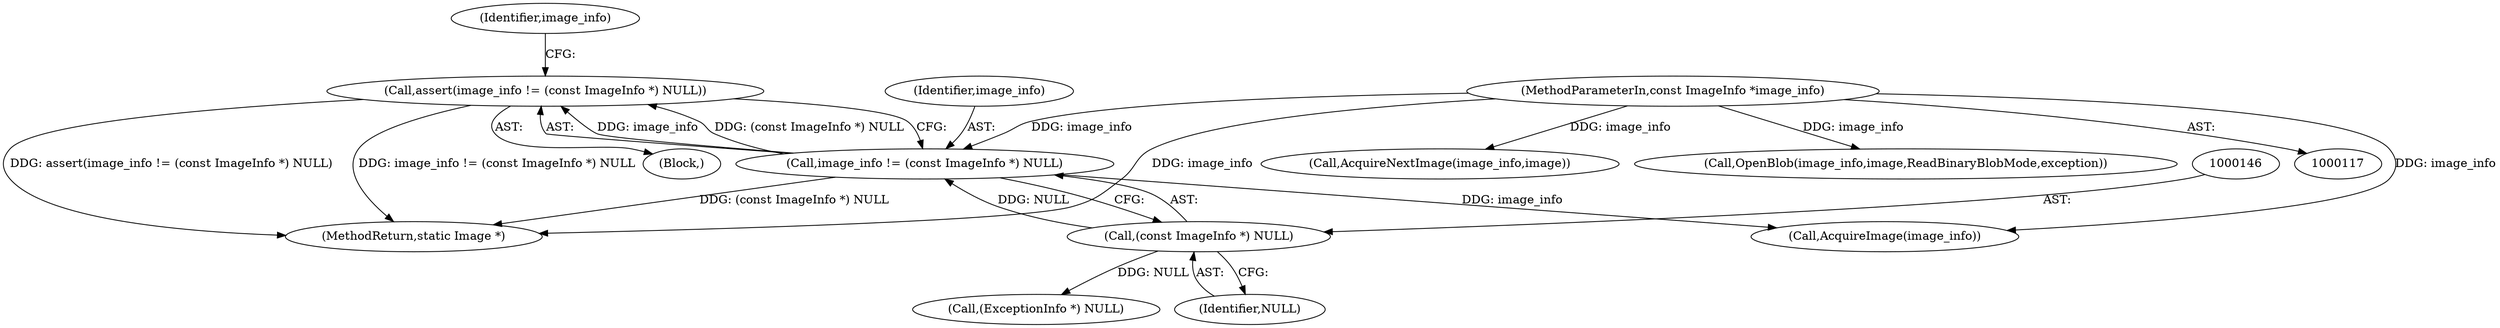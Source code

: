 digraph "0_ImageMagick_0474237508f39c4f783208123431815f1ededb76_1@API" {
"1000142" [label="(Call,assert(image_info != (const ImageInfo *) NULL))"];
"1000143" [label="(Call,image_info != (const ImageInfo *) NULL)"];
"1000118" [label="(MethodParameterIn,const ImageInfo *image_info)"];
"1000145" [label="(Call,(const ImageInfo *) NULL)"];
"1000118" [label="(MethodParameterIn,const ImageInfo *image_info)"];
"1000143" [label="(Call,image_info != (const ImageInfo *) NULL)"];
"1000145" [label="(Call,(const ImageInfo *) NULL)"];
"1002305" [label="(Call,AcquireNextImage(image_info,image))"];
"1000172" [label="(Call,(ExceptionInfo *) NULL)"];
"1000147" [label="(Identifier,NULL)"];
"1000187" [label="(Call,OpenBlob(image_info,image,ReadBinaryBlobMode,exception))"];
"1000183" [label="(Call,AcquireImage(image_info))"];
"1000142" [label="(Call,assert(image_info != (const ImageInfo *) NULL))"];
"1000151" [label="(Identifier,image_info)"];
"1000144" [label="(Identifier,image_info)"];
"1002358" [label="(MethodReturn,static Image *)"];
"1000120" [label="(Block,)"];
"1000142" -> "1000120"  [label="AST: "];
"1000142" -> "1000143"  [label="CFG: "];
"1000143" -> "1000142"  [label="AST: "];
"1000151" -> "1000142"  [label="CFG: "];
"1000142" -> "1002358"  [label="DDG: assert(image_info != (const ImageInfo *) NULL)"];
"1000142" -> "1002358"  [label="DDG: image_info != (const ImageInfo *) NULL"];
"1000143" -> "1000142"  [label="DDG: image_info"];
"1000143" -> "1000142"  [label="DDG: (const ImageInfo *) NULL"];
"1000143" -> "1000145"  [label="CFG: "];
"1000144" -> "1000143"  [label="AST: "];
"1000145" -> "1000143"  [label="AST: "];
"1000143" -> "1002358"  [label="DDG: (const ImageInfo *) NULL"];
"1000118" -> "1000143"  [label="DDG: image_info"];
"1000145" -> "1000143"  [label="DDG: NULL"];
"1000143" -> "1000183"  [label="DDG: image_info"];
"1000118" -> "1000117"  [label="AST: "];
"1000118" -> "1002358"  [label="DDG: image_info"];
"1000118" -> "1000183"  [label="DDG: image_info"];
"1000118" -> "1000187"  [label="DDG: image_info"];
"1000118" -> "1002305"  [label="DDG: image_info"];
"1000145" -> "1000147"  [label="CFG: "];
"1000146" -> "1000145"  [label="AST: "];
"1000147" -> "1000145"  [label="AST: "];
"1000145" -> "1000172"  [label="DDG: NULL"];
}
